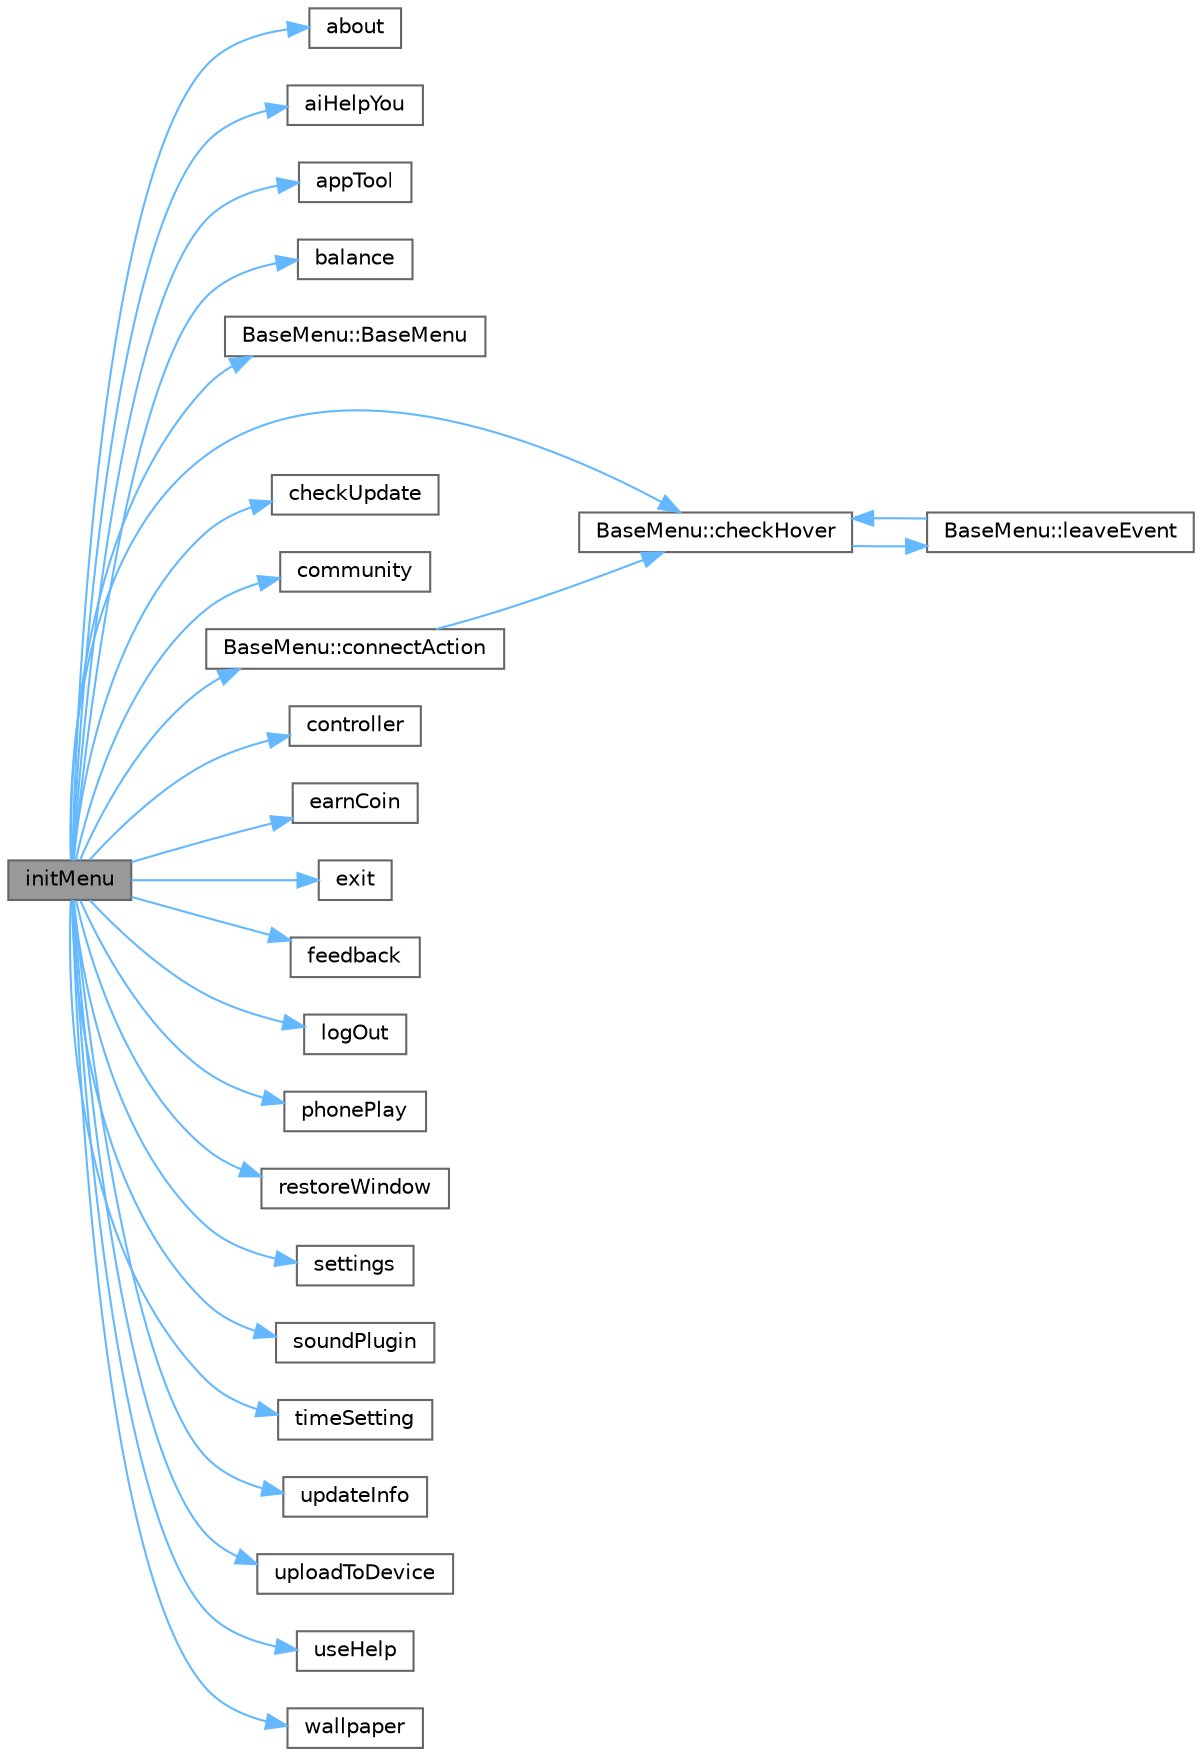 digraph "initMenu"
{
 // LATEX_PDF_SIZE
  bgcolor="transparent";
  edge [fontname=Helvetica,fontsize=10,labelfontname=Helvetica,labelfontsize=10];
  node [fontname=Helvetica,fontsize=10,shape=box,height=0.2,width=0.4];
  rankdir="LR";
  Node1 [id="Node000001",label="initMenu",height=0.2,width=0.4,color="gray40", fillcolor="grey60", style="filled", fontcolor="black",tooltip="初始化菜单布局和内容"];
  Node1 -> Node2 [id="edge1_Node000001_Node000002",color="steelblue1",style="solid",tooltip=" "];
  Node2 [id="Node000002",label="about",height=0.2,width=0.4,color="grey40", fillcolor="white", style="filled",URL="$class_title_option_menu.html#a789158f29284880f41199bede88272e3",tooltip="关于应用信号"];
  Node1 -> Node3 [id="edge2_Node000001_Node000003",color="steelblue1",style="solid",tooltip=" "];
  Node3 [id="Node000003",label="aiHelpYou",height=0.2,width=0.4,color="grey40", fillcolor="white", style="filled",URL="$class_title_option_menu.html#a49d5ef1c44feffa90fe40f0c28a3067f",tooltip="AI帮你唱信号"];
  Node1 -> Node4 [id="edge3_Node000001_Node000004",color="steelblue1",style="solid",tooltip=" "];
  Node4 [id="Node000004",label="appTool",height=0.2,width=0.4,color="grey40", fillcolor="white", style="filled",URL="$class_title_option_menu.html#a1e169b906c4d5fa45528b4ecfe8f02ac",tooltip="应用工具信号"];
  Node1 -> Node5 [id="edge4_Node000001_Node000005",color="steelblue1",style="solid",tooltip=" "];
  Node5 [id="Node000005",label="balance",height=0.2,width=0.4,color="grey40", fillcolor="white", style="filled",URL="$class_title_option_menu.html#aeceb989c9c8ba1acf0e2864e67351dc6",tooltip="均衡器信号"];
  Node1 -> Node6 [id="edge5_Node000001_Node000006",color="steelblue1",style="solid",tooltip=" "];
  Node6 [id="Node000006",label="BaseMenu::BaseMenu",height=0.2,width=0.4,color="grey40", fillcolor="white", style="filled",URL="$class_base_menu.html#a3a0d91e21b7d2540477767ff01fbb6d2",tooltip="构造函数，初始化菜单基类"];
  Node1 -> Node7 [id="edge6_Node000001_Node000007",color="steelblue1",style="solid",tooltip=" "];
  Node7 [id="Node000007",label="BaseMenu::checkHover",height=0.2,width=0.4,color="grey40", fillcolor="white", style="filled",URL="$class_base_menu.html#acfc6fff50c1204fe16b92864e747d8d4",tooltip="检查并更新悬停状态"];
  Node7 -> Node8 [id="edge7_Node000007_Node000008",color="steelblue1",style="solid",tooltip=" "];
  Node8 [id="Node000008",label="BaseMenu::leaveEvent",height=0.2,width=0.4,color="grey40", fillcolor="white", style="filled",URL="$class_base_menu.html#a5389554336d47de8a8249cf2aaf682a2",tooltip="重写离开事件，清理悬停状态"];
  Node8 -> Node7 [id="edge8_Node000008_Node000007",color="steelblue1",style="solid",tooltip=" "];
  Node1 -> Node9 [id="edge9_Node000001_Node000009",color="steelblue1",style="solid",tooltip=" "];
  Node9 [id="Node000009",label="checkUpdate",height=0.2,width=0.4,color="grey40", fillcolor="white", style="filled",URL="$class_title_option_menu.html#ae8f82605aa11f1862ba88ead2b93bce6",tooltip="检查更新信号"];
  Node1 -> Node10 [id="edge10_Node000001_Node000010",color="steelblue1",style="solid",tooltip=" "];
  Node10 [id="Node000010",label="community",height=0.2,width=0.4,color="grey40", fillcolor="white", style="filled",URL="$class_title_option_menu.html#af7028fb811766f46aa3d968cceaddcd0",tooltip="用户反馈社区信号"];
  Node1 -> Node11 [id="edge11_Node000001_Node000011",color="steelblue1",style="solid",tooltip=" "];
  Node11 [id="Node000011",label="BaseMenu::connectAction",height=0.2,width=0.4,color="grey40", fillcolor="white", style="filled",URL="$class_base_menu.html#a0055987cd1c7f3d399f90c0e126e38d8",tooltip="连接 QWidgetAction 的悬停事件到按钮"];
  Node11 -> Node7 [id="edge12_Node000011_Node000007",color="steelblue1",style="solid",tooltip=" "];
  Node1 -> Node12 [id="edge13_Node000001_Node000012",color="steelblue1",style="solid",tooltip=" "];
  Node12 [id="Node000012",label="controller",height=0.2,width=0.4,color="grey40", fillcolor="white", style="filled",URL="$class_title_option_menu.html#a54b55b119fdadc6ceabfead41ef23be7",tooltip="音乐遥控器信号"];
  Node1 -> Node13 [id="edge14_Node000001_Node000013",color="steelblue1",style="solid",tooltip=" "];
  Node13 [id="Node000013",label="earnCoin",height=0.2,width=0.4,color="grey40", fillcolor="white", style="filled",URL="$class_title_option_menu.html#a4426275b7391b9b0f2306b2bcf02ac1d",tooltip="听歌赚金币信号"];
  Node1 -> Node14 [id="edge15_Node000001_Node000014",color="steelblue1",style="solid",tooltip=" "];
  Node14 [id="Node000014",label="exit",height=0.2,width=0.4,color="grey40", fillcolor="white", style="filled",URL="$class_title_option_menu.html#a358d2e2397ca11ccd17553e3c40e7901",tooltip="退出应用信号"];
  Node1 -> Node15 [id="edge16_Node000001_Node000015",color="steelblue1",style="solid",tooltip=" "];
  Node15 [id="Node000015",label="feedback",height=0.2,width=0.4,color="grey40", fillcolor="white", style="filled",URL="$class_title_option_menu.html#a2a5a97f9d0da647e025042874032b4c8",tooltip="意见反馈信号"];
  Node1 -> Node16 [id="edge17_Node000001_Node000016",color="steelblue1",style="solid",tooltip=" "];
  Node16 [id="Node000016",label="logOut",height=0.2,width=0.4,color="grey40", fillcolor="white", style="filled",URL="$class_title_option_menu.html#abb302b08e02418eae7711116c2b2d627",tooltip="退出登录信号"];
  Node1 -> Node17 [id="edge18_Node000001_Node000017",color="steelblue1",style="solid",tooltip=" "];
  Node17 [id="Node000017",label="phonePlay",height=0.2,width=0.4,color="grey40", fillcolor="white", style="filled",URL="$class_title_option_menu.html#a416e0cfcf0b7e38394f608d4d424957d",tooltip="手机播放信号"];
  Node1 -> Node18 [id="edge19_Node000001_Node000018",color="steelblue1",style="solid",tooltip=" "];
  Node18 [id="Node000018",label="restoreWindow",height=0.2,width=0.4,color="grey40", fillcolor="white", style="filled",URL="$class_title_option_menu.html#ae152d0f1e1c2357171eec4c89387dc3a",tooltip="恢复窗口信号"];
  Node1 -> Node19 [id="edge20_Node000001_Node000019",color="steelblue1",style="solid",tooltip=" "];
  Node19 [id="Node000019",label="settings",height=0.2,width=0.4,color="grey40", fillcolor="white", style="filled",URL="$class_title_option_menu.html#a6071c2f6a6eab58f29a7a5baf3696e6b",tooltip="设置信号"];
  Node1 -> Node20 [id="edge21_Node000001_Node000020",color="steelblue1",style="solid",tooltip=" "];
  Node20 [id="Node000020",label="soundPlugin",height=0.2,width=0.4,color="grey40", fillcolor="white", style="filled",URL="$class_title_option_menu.html#a877d845029117a437a7fe07a3eab0249",tooltip="音效插件信号"];
  Node1 -> Node21 [id="edge22_Node000001_Node000021",color="steelblue1",style="solid",tooltip=" "];
  Node21 [id="Node000021",label="timeSetting",height=0.2,width=0.4,color="grey40", fillcolor="white", style="filled",URL="$class_title_option_menu.html#aa7305d48b840eb4cffb865d4f4d685e4",tooltip="定时设置信号"];
  Node1 -> Node22 [id="edge23_Node000001_Node000022",color="steelblue1",style="solid",tooltip=" "];
  Node22 [id="Node000022",label="updateInfo",height=0.2,width=0.4,color="grey40", fillcolor="white", style="filled",URL="$class_title_option_menu.html#af050eab7948f2ccf07027987c17e8b06",tooltip="更新信息信号"];
  Node1 -> Node23 [id="edge24_Node000001_Node000023",color="steelblue1",style="solid",tooltip=" "];
  Node23 [id="Node000023",label="uploadToDevice",height=0.2,width=0.4,color="grey40", fillcolor="white", style="filled",URL="$class_title_option_menu.html#ac4259789716967cf82c6a38134baf878",tooltip="传歌到设备信号"];
  Node1 -> Node24 [id="edge25_Node000001_Node000024",color="steelblue1",style="solid",tooltip=" "];
  Node24 [id="Node000024",label="useHelp",height=0.2,width=0.4,color="grey40", fillcolor="white", style="filled",URL="$class_title_option_menu.html#afa5dfee2da8dfe47e2f4b52553eeeb32",tooltip="使用帮助信号"];
  Node1 -> Node25 [id="edge26_Node000001_Node000025",color="steelblue1",style="solid",tooltip=" "];
  Node25 [id="Node000025",label="wallpaper",height=0.2,width=0.4,color="grey40", fillcolor="white", style="filled",URL="$class_title_option_menu.html#a00602ee4d7a3ebcb4ade72a6f8a9bb7d",tooltip="设置动态壁纸信号"];
}
